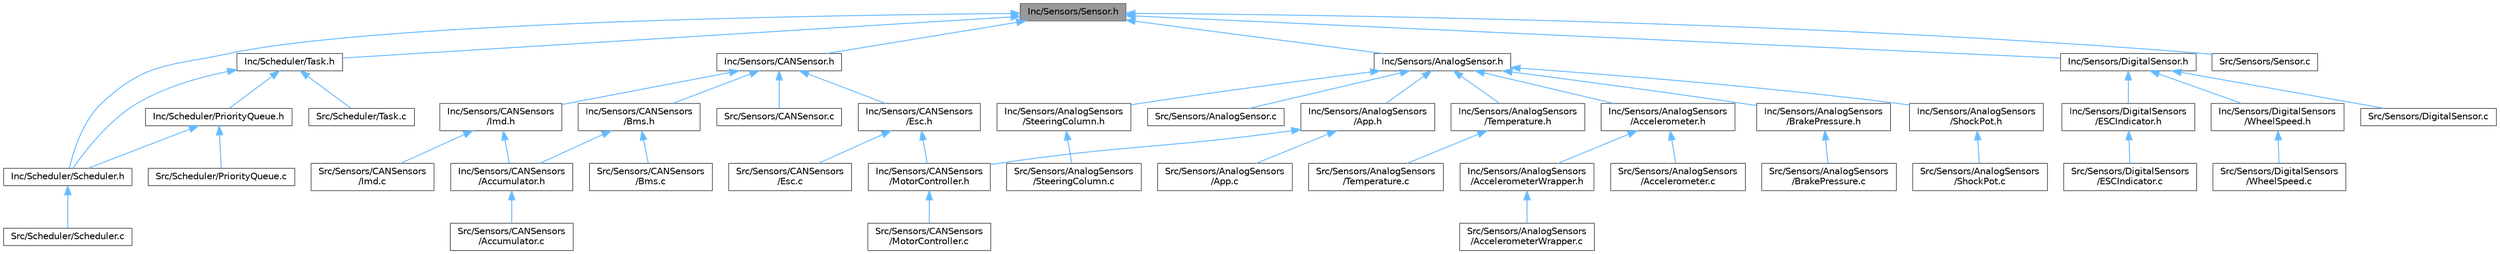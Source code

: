digraph "Inc/Sensors/Sensor.h"
{
 // LATEX_PDF_SIZE
  bgcolor="transparent";
  edge [fontname=Helvetica,fontsize=10,labelfontname=Helvetica,labelfontsize=10];
  node [fontname=Helvetica,fontsize=10,shape=box,height=0.2,width=0.4];
  Node1 [label="Inc/Sensors/Sensor.h",height=0.2,width=0.4,color="gray40", fillcolor="grey60", style="filled", fontcolor="black",tooltip=" "];
  Node1 -> Node2 [dir="back",color="steelblue1",style="solid"];
  Node2 [label="Inc/Scheduler/Scheduler.h",height=0.2,width=0.4,color="grey40", fillcolor="white", style="filled",URL="$Scheduler_8h.html",tooltip=" "];
  Node2 -> Node3 [dir="back",color="steelblue1",style="solid"];
  Node3 [label="Src/Scheduler/Scheduler.c",height=0.2,width=0.4,color="grey40", fillcolor="white", style="filled",URL="$Scheduler_8c.html",tooltip=" "];
  Node1 -> Node4 [dir="back",color="steelblue1",style="solid"];
  Node4 [label="Inc/Scheduler/Task.h",height=0.2,width=0.4,color="grey40", fillcolor="white", style="filled",URL="$Task_8h.html",tooltip=" "];
  Node4 -> Node5 [dir="back",color="steelblue1",style="solid"];
  Node5 [label="Inc/Scheduler/PriorityQueue.h",height=0.2,width=0.4,color="grey40", fillcolor="white", style="filled",URL="$PriorityQueue_8h.html",tooltip=" "];
  Node5 -> Node2 [dir="back",color="steelblue1",style="solid"];
  Node5 -> Node6 [dir="back",color="steelblue1",style="solid"];
  Node6 [label="Src/Scheduler/PriorityQueue.c",height=0.2,width=0.4,color="grey40", fillcolor="white", style="filled",URL="$PriorityQueue_8c.html",tooltip=" "];
  Node4 -> Node2 [dir="back",color="steelblue1",style="solid"];
  Node4 -> Node7 [dir="back",color="steelblue1",style="solid"];
  Node7 [label="Src/Scheduler/Task.c",height=0.2,width=0.4,color="grey40", fillcolor="white", style="filled",URL="$Task_8c.html",tooltip=" "];
  Node1 -> Node8 [dir="back",color="steelblue1",style="solid"];
  Node8 [label="Inc/Sensors/AnalogSensor.h",height=0.2,width=0.4,color="grey40", fillcolor="white", style="filled",URL="$AnalogSensor_8h.html",tooltip=" "];
  Node8 -> Node9 [dir="back",color="steelblue1",style="solid"];
  Node9 [label="Inc/Sensors/AnalogSensors\l/Accelerometer.h",height=0.2,width=0.4,color="grey40", fillcolor="white", style="filled",URL="$Accelerometer_8h.html",tooltip=" "];
  Node9 -> Node10 [dir="back",color="steelblue1",style="solid"];
  Node10 [label="Inc/Sensors/AnalogSensors\l/AccelerometerWrapper.h",height=0.2,width=0.4,color="grey40", fillcolor="white", style="filled",URL="$AccelerometerWrapper_8h.html",tooltip=" "];
  Node10 -> Node11 [dir="back",color="steelblue1",style="solid"];
  Node11 [label="Src/Sensors/AnalogSensors\l/AccelerometerWrapper.c",height=0.2,width=0.4,color="grey40", fillcolor="white", style="filled",URL="$AccelerometerWrapper_8c.html",tooltip=" "];
  Node9 -> Node12 [dir="back",color="steelblue1",style="solid"];
  Node12 [label="Src/Sensors/AnalogSensors\l/Accelerometer.c",height=0.2,width=0.4,color="grey40", fillcolor="white", style="filled",URL="$Accelerometer_8c.html",tooltip=" "];
  Node8 -> Node13 [dir="back",color="steelblue1",style="solid"];
  Node13 [label="Inc/Sensors/AnalogSensors\l/App.h",height=0.2,width=0.4,color="grey40", fillcolor="white", style="filled",URL="$App_8h.html",tooltip=" "];
  Node13 -> Node14 [dir="back",color="steelblue1",style="solid"];
  Node14 [label="Inc/Sensors/CANSensors\l/MotorController.h",height=0.2,width=0.4,color="grey40", fillcolor="white", style="filled",URL="$MotorController_8h.html",tooltip=" "];
  Node14 -> Node15 [dir="back",color="steelblue1",style="solid"];
  Node15 [label="Src/Sensors/CANSensors\l/MotorController.c",height=0.2,width=0.4,color="grey40", fillcolor="white", style="filled",URL="$MotorController_8c.html",tooltip=" "];
  Node13 -> Node16 [dir="back",color="steelblue1",style="solid"];
  Node16 [label="Src/Sensors/AnalogSensors\l/App.c",height=0.2,width=0.4,color="grey40", fillcolor="white", style="filled",URL="$App_8c.html",tooltip=" "];
  Node8 -> Node17 [dir="back",color="steelblue1",style="solid"];
  Node17 [label="Inc/Sensors/AnalogSensors\l/BrakePressure.h",height=0.2,width=0.4,color="grey40", fillcolor="white", style="filled",URL="$BrakePressure_8h.html",tooltip=" "];
  Node17 -> Node18 [dir="back",color="steelblue1",style="solid"];
  Node18 [label="Src/Sensors/AnalogSensors\l/BrakePressure.c",height=0.2,width=0.4,color="grey40", fillcolor="white", style="filled",URL="$BrakePressure_8c.html",tooltip=" "];
  Node8 -> Node19 [dir="back",color="steelblue1",style="solid"];
  Node19 [label="Inc/Sensors/AnalogSensors\l/ShockPot.h",height=0.2,width=0.4,color="grey40", fillcolor="white", style="filled",URL="$ShockPot_8h.html",tooltip=" "];
  Node19 -> Node20 [dir="back",color="steelblue1",style="solid"];
  Node20 [label="Src/Sensors/AnalogSensors\l/ShockPot.c",height=0.2,width=0.4,color="grey40", fillcolor="white", style="filled",URL="$ShockPot_8c.html",tooltip=" "];
  Node8 -> Node21 [dir="back",color="steelblue1",style="solid"];
  Node21 [label="Inc/Sensors/AnalogSensors\l/SteeringColumn.h",height=0.2,width=0.4,color="grey40", fillcolor="white", style="filled",URL="$SteeringColumn_8h.html",tooltip=" "];
  Node21 -> Node22 [dir="back",color="steelblue1",style="solid"];
  Node22 [label="Src/Sensors/AnalogSensors\l/SteeringColumn.c",height=0.2,width=0.4,color="grey40", fillcolor="white", style="filled",URL="$SteeringColumn_8c.html",tooltip=" "];
  Node8 -> Node23 [dir="back",color="steelblue1",style="solid"];
  Node23 [label="Inc/Sensors/AnalogSensors\l/Temperature.h",height=0.2,width=0.4,color="grey40", fillcolor="white", style="filled",URL="$Temperature_8h.html",tooltip=" "];
  Node23 -> Node24 [dir="back",color="steelblue1",style="solid"];
  Node24 [label="Src/Sensors/AnalogSensors\l/Temperature.c",height=0.2,width=0.4,color="grey40", fillcolor="white", style="filled",URL="$Temperature_8c.html",tooltip=" "];
  Node8 -> Node25 [dir="back",color="steelblue1",style="solid"];
  Node25 [label="Src/Sensors/AnalogSensor.c",height=0.2,width=0.4,color="grey40", fillcolor="white", style="filled",URL="$AnalogSensor_8c.html",tooltip=" "];
  Node1 -> Node26 [dir="back",color="steelblue1",style="solid"];
  Node26 [label="Inc/Sensors/CANSensor.h",height=0.2,width=0.4,color="grey40", fillcolor="white", style="filled",URL="$CANSensor_8h.html",tooltip=" "];
  Node26 -> Node27 [dir="back",color="steelblue1",style="solid"];
  Node27 [label="Inc/Sensors/CANSensors\l/Bms.h",height=0.2,width=0.4,color="grey40", fillcolor="white", style="filled",URL="$Bms_8h.html",tooltip=" "];
  Node27 -> Node28 [dir="back",color="steelblue1",style="solid"];
  Node28 [label="Inc/Sensors/CANSensors\l/Accumulator.h",height=0.2,width=0.4,color="grey40", fillcolor="white", style="filled",URL="$Accumulator_8h.html",tooltip=" "];
  Node28 -> Node29 [dir="back",color="steelblue1",style="solid"];
  Node29 [label="Src/Sensors/CANSensors\l/Accumulator.c",height=0.2,width=0.4,color="grey40", fillcolor="white", style="filled",URL="$Accumulator_8c.html",tooltip=" "];
  Node27 -> Node30 [dir="back",color="steelblue1",style="solid"];
  Node30 [label="Src/Sensors/CANSensors\l/Bms.c",height=0.2,width=0.4,color="grey40", fillcolor="white", style="filled",URL="$Bms_8c.html",tooltip=" "];
  Node26 -> Node31 [dir="back",color="steelblue1",style="solid"];
  Node31 [label="Inc/Sensors/CANSensors\l/Esc.h",height=0.2,width=0.4,color="grey40", fillcolor="white", style="filled",URL="$Esc_8h.html",tooltip=" "];
  Node31 -> Node14 [dir="back",color="steelblue1",style="solid"];
  Node31 -> Node32 [dir="back",color="steelblue1",style="solid"];
  Node32 [label="Src/Sensors/CANSensors\l/Esc.c",height=0.2,width=0.4,color="grey40", fillcolor="white", style="filled",URL="$Esc_8c.html",tooltip=" "];
  Node26 -> Node33 [dir="back",color="steelblue1",style="solid"];
  Node33 [label="Inc/Sensors/CANSensors\l/Imd.h",height=0.2,width=0.4,color="grey40", fillcolor="white", style="filled",URL="$Imd_8h.html",tooltip=" "];
  Node33 -> Node28 [dir="back",color="steelblue1",style="solid"];
  Node33 -> Node34 [dir="back",color="steelblue1",style="solid"];
  Node34 [label="Src/Sensors/CANSensors\l/Imd.c",height=0.2,width=0.4,color="grey40", fillcolor="white", style="filled",URL="$Imd_8c.html",tooltip=" "];
  Node26 -> Node35 [dir="back",color="steelblue1",style="solid"];
  Node35 [label="Src/Sensors/CANSensor.c",height=0.2,width=0.4,color="grey40", fillcolor="white", style="filled",URL="$CANSensor_8c.html",tooltip=" "];
  Node1 -> Node36 [dir="back",color="steelblue1",style="solid"];
  Node36 [label="Inc/Sensors/DigitalSensor.h",height=0.2,width=0.4,color="grey40", fillcolor="white", style="filled",URL="$DigitalSensor_8h.html",tooltip=" "];
  Node36 -> Node37 [dir="back",color="steelblue1",style="solid"];
  Node37 [label="Inc/Sensors/DigitalSensors\l/ESCIndicator.h",height=0.2,width=0.4,color="grey40", fillcolor="white", style="filled",URL="$ESCIndicator_8h.html",tooltip=" "];
  Node37 -> Node38 [dir="back",color="steelblue1",style="solid"];
  Node38 [label="Src/Sensors/DigitalSensors\l/ESCIndicator.c",height=0.2,width=0.4,color="grey40", fillcolor="white", style="filled",URL="$ESCIndicator_8c.html",tooltip=" "];
  Node36 -> Node39 [dir="back",color="steelblue1",style="solid"];
  Node39 [label="Inc/Sensors/DigitalSensors\l/WheelSpeed.h",height=0.2,width=0.4,color="grey40", fillcolor="white", style="filled",URL="$WheelSpeed_8h.html",tooltip=" "];
  Node39 -> Node40 [dir="back",color="steelblue1",style="solid"];
  Node40 [label="Src/Sensors/DigitalSensors\l/WheelSpeed.c",height=0.2,width=0.4,color="grey40", fillcolor="white", style="filled",URL="$WheelSpeed_8c.html",tooltip=" "];
  Node36 -> Node41 [dir="back",color="steelblue1",style="solid"];
  Node41 [label="Src/Sensors/DigitalSensor.c",height=0.2,width=0.4,color="grey40", fillcolor="white", style="filled",URL="$DigitalSensor_8c.html",tooltip=" "];
  Node1 -> Node42 [dir="back",color="steelblue1",style="solid"];
  Node42 [label="Src/Sensors/Sensor.c",height=0.2,width=0.4,color="grey40", fillcolor="white", style="filled",URL="$Sensor_8c.html",tooltip=" "];
}
